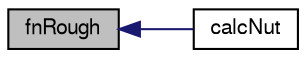 digraph "fnRough"
{
  bgcolor="transparent";
  edge [fontname="FreeSans",fontsize="10",labelfontname="FreeSans",labelfontsize="10"];
  node [fontname="FreeSans",fontsize="10",shape=record];
  rankdir="LR";
  Node27 [label="fnRough",height=0.2,width=0.4,color="black", fillcolor="grey75", style="filled", fontcolor="black"];
  Node27 -> Node28 [dir="back",color="midnightblue",fontsize="10",style="solid",fontname="FreeSans"];
  Node28 [label="calcNut",height=0.2,width=0.4,color="black",URL="$a30978.html#a770ef88c60cd370e9d4eacc46f774f07",tooltip="Calculate the turbulence viscosity. "];
}
